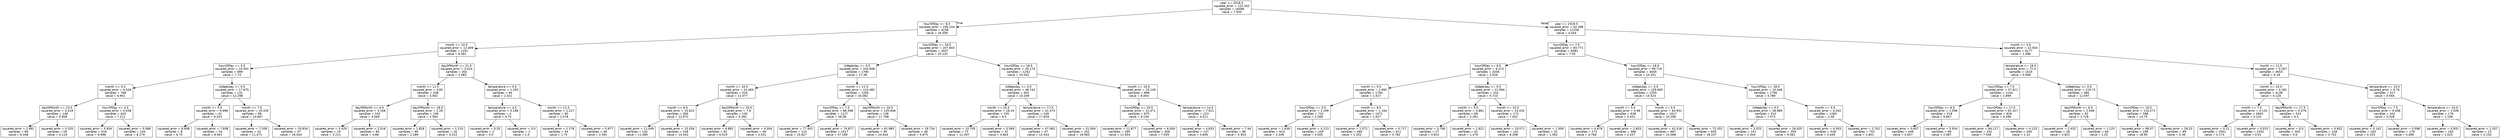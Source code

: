 digraph Tree {
node [shape=box, fontname="helvetica"] ;
edge [fontname="helvetica"] ;
0 [label="year <= 2018.5\nsquared_error = 122.342\nsamples = 16496\nvalue = 7.505"] ;
1 [label="hourOfDay <= 6.5\nsquared_error = 190.244\nsamples = 4238\nvalue = 16.358"] ;
0 -> 1 [labeldistance=2.5, labelangle=45, headlabel="True"] ;
2 [label="month <= 10.5\nsquared_error = 12.409\nsamples = 1201\nvalue = 6.561"] ;
1 -> 2 ;
3 [label="hourOfDay <= 5.5\nsquared_error = 10.001\nsamples = 899\nvalue = 7.73"] ;
2 -> 3 ;
4 [label="month <= 5.5\nsquared_error = 4.526\nsamples = 768\nvalue = 6.951"] ;
3 -> 4 ;
5 [label="dayOfMonth <= 23.5\nsquared_error = 3.419\nsamples = 148\nvalue = 5.858"] ;
4 -> 5 ;
6 [label="squared_error = 2.991\nsamples = 89\nvalue = 6.348"] ;
5 -> 6 ;
7 [label="squared_error = 3.155\nsamples = 59\nvalue = 5.119"] ;
5 -> 7 ;
8 [label="hourOfDay <= 4.5\nsquared_error = 4.438\nsamples = 620\nvalue = 7.211"] ;
4 -> 8 ;
9 [label="squared_error = 3.934\nsamples = 516\nvalue = 6.996"] ;
8 -> 9 ;
10 [label="squared_error = 5.566\nsamples = 104\nvalue = 8.279"] ;
8 -> 10 ;
11 [label="isWeekday <= 0.5\nsquared_error = 17.675\nsamples = 131\nvalue = 12.298"] ;
3 -> 11 ;
12 [label="month <= 5.5\nsquared_error = 9.698\nsamples = 42\nvalue = 9.333"] ;
11 -> 12 ;
13 [label="squared_error = 8.938\nsamples = 8\nvalue = 6.75"] ;
12 -> 13 ;
14 [label="squared_error = 7.938\nsamples = 34\nvalue = 9.941"] ;
12 -> 14 ;
15 [label="month <= 7.5\nsquared_error = 15.335\nsamples = 89\nvalue = 13.697"] ;
11 -> 15 ;
16 [label="squared_error = 7.209\nsamples = 42\nvalue = 11.071"] ;
15 -> 16 ;
17 [label="squared_error = 10.934\nsamples = 47\nvalue = 16.043"] ;
15 -> 17 ;
18 [label="dayOfMonth <= 21.5\nsquared_error = 3.414\nsamples = 302\nvalue = 3.083"] ;
2 -> 18 ;
19 [label="month <= 11.5\nsquared_error = 3.65\nsamples = 208\nvalue = 3.562"] ;
18 -> 19 ;
20 [label="dayOfMonth <= 4.5\nsquared_error = 3.108\nsamples = 102\nvalue = 4.569"] ;
19 -> 20 ;
21 [label="squared_error = 3.429\nsamples = 19\nvalue = 3.211"] ;
20 -> 21 ;
22 [label="squared_error = 2.516\nsamples = 83\nvalue = 4.88"] ;
20 -> 22 ;
23 [label="dayOfMonth <= 18.5\nsquared_error = 2.26\nsamples = 106\nvalue = 2.594"] ;
19 -> 23 ;
24 [label="squared_error = 1.828\nsamples = 90\nvalue = 2.289"] ;
23 -> 24 ;
25 [label="squared_error = 1.215\nsamples = 16\nvalue = 4.312"] ;
23 -> 25 ;
26 [label="temperature <= 5.5\nsquared_error = 1.255\nsamples = 94\nvalue = 2.021"] ;
18 -> 26 ;
27 [label="temperature <= 4.5\nsquared_error = 0.188\nsamples = 4\nvalue = 0.75"] ;
26 -> 27 ;
28 [label="squared_error = 0.25\nsamples = 2\nvalue = 0.5"] ;
27 -> 28 ;
29 [label="squared_error = 0.0\nsamples = 2\nvalue = 1.0"] ;
27 -> 29 ;
30 [label="month <= 11.5\nsquared_error = 1.227\nsamples = 90\nvalue = 2.078"] ;
26 -> 30 ;
31 [label="squared_error = 1.278\nsamples = 44\nvalue = 1.75"] ;
30 -> 31 ;
32 [label="squared_error = 0.977\nsamples = 46\nvalue = 2.391"] ;
30 -> 32 ;
33 [label="hourOfDay <= 16.5\nsquared_error = 207.603\nsamples = 3037\nvalue = 20.232"] ;
1 -> 33 ;
34 [label="isWeekday <= 0.5\nsquared_error = 204.608\nsamples = 1785\nvalue = 27.38"] ;
33 -> 34 ;
35 [label="month <= 10.5\nsquared_error = 24.463\nsamples = 520\nvalue = 11.077"] ;
34 -> 35 ;
36 [label="month <= 6.5\nsquared_error = 15.622\nsamples = 390\nvalue = 12.972"] ;
35 -> 36 ;
37 [label="squared_error = 11.049\nsamples = 142\nvalue = 11.085"] ;
36 -> 37 ;
38 [label="squared_error = 15.034\nsamples = 248\nvalue = 14.052"] ;
36 -> 38 ;
39 [label="dayOfMonth <= 20.0\nsquared_error = 7.9\nsamples = 130\nvalue = 5.392"] ;
35 -> 39 ;
40 [label="squared_error = 6.892\nsamples = 81\nvalue = 6.519"] ;
39 -> 40 ;
41 [label="squared_error = 4.004\nsamples = 49\nvalue = 3.531"] ;
39 -> 41 ;
42 [label="month <= 11.5\nsquared_error = 124.482\nsamples = 1265\nvalue = 34.082"] ;
34 -> 42 ;
43 [label="hourOfDay <= 7.5\nsquared_error = 86.498\nsamples = 1127\nvalue = 36.08"] ;
42 -> 43 ;
44 [label="squared_error = 77.452\nsamples = 110\nvalue = 25.827"] ;
43 -> 44 ;
45 [label="squared_error = 74.877\nsamples = 1017\nvalue = 37.189"] ;
43 -> 45 ;
46 [label="dayOfMonth <= 20.5\nsquared_error = 135.946\nsamples = 138\nvalue = 17.768"] ;
42 -> 46 ;
47 [label="squared_error = 61.985\nsamples = 90\nvalue = 24.644"] ;
46 -> 47 ;
48 [label="squared_error = 19.734\nsamples = 48\nvalue = 4.875"] ;
46 -> 48 ;
49 [label="hourOfDay <= 18.5\nsquared_error = 35.174\nsamples = 1252\nvalue = 10.042"] ;
33 -> 49 ;
50 [label="isWeekday <= 0.5\nsquared_error = 48.742\nsamples = 354\nvalue = 15.209"] ;
49 -> 50 ;
51 [label="month <= 10.5\nsquared_error = 18.24\nsamples = 105\nvalue = 9.4"] ;
50 -> 51 ;
52 [label="squared_error = 10.705\nsamples = 73\nvalue = 11.397"] ;
51 -> 52 ;
53 [label="squared_error = 5.569\nsamples = 32\nvalue = 4.844"] ;
51 -> 53 ;
54 [label="temperature <= 17.5\nsquared_error = 41.373\nsamples = 249\nvalue = 17.659"] ;
50 -> 54 ;
55 [label="squared_error = 47.062\nsamples = 47\nvalue = 12.043"] ;
54 -> 55 ;
56 [label="squared_error = 31.004\nsamples = 202\nvalue = 18.965"] ;
54 -> 56 ;
57 [label="month <= 10.5\nsquared_error = 15.149\nsamples = 898\nvalue = 8.004"] ;
49 -> 57 ;
58 [label="hourOfDay <= 20.5\nsquared_error = 12.471\nsamples = 675\nvalue = 9.159"] ;
57 -> 58 ;
59 [label="squared_error = 11.877\nsamples = 269\nvalue = 11.654"] ;
58 -> 59 ;
60 [label="squared_error = 6.004\nsamples = 406\nvalue = 7.505"] ;
58 -> 60 ;
61 [label="temperature <= 14.5\nsquared_error = 7.021\nsamples = 223\nvalue = 4.511"] ;
57 -> 61 ;
62 [label="squared_error = 4.633\nsamples = 137\nvalue = 3.606"] ;
61 -> 62 ;
63 [label="squared_error = 7.44\nsamples = 86\nvalue = 5.953"] ;
61 -> 63 ;
64 [label="year <= 2019.5\nsquared_error = 62.398\nsamples = 12258\nvalue = 4.444"] ;
0 -> 64 [labeldistance=2.5, labelangle=-45, headlabel="False"] ;
65 [label="hourOfDay <= 7.5\nsquared_error = 83.771\nsamples = 6081\nvalue = 7.55"] ;
64 -> 65 ;
66 [label="hourOfDay <= 6.5\nsquared_error = 6.213\nsamples = 2036\nvalue = 2.026"] ;
65 -> 66 ;
67 [label="month <= 5.5\nsquared_error = 1.992\nsamples = 1794\nvalue = 1.527"] ;
66 -> 67 ;
68 [label="hourOfDay <= 5.5\nsquared_error = 2.299\nsamples = 723\nvalue = 2.268"] ;
67 -> 68 ;
69 [label="squared_error = 1.639\nsamples = 614\nvalue = 2.049"] ;
68 -> 69 ;
70 [label="squared_error = 4.213\nsamples = 109\nvalue = 3.505"] ;
68 -> 70 ;
71 [label="month <= 8.5\nsquared_error = 1.164\nsamples = 1071\nvalue = 1.027"] ;
67 -> 71 ;
72 [label="squared_error = 1.572\nsamples = 460\nvalue = 1.352"] ;
71 -> 72 ;
73 [label="squared_error = 0.717\nsamples = 611\nvalue = 0.782"] ;
71 -> 73 ;
74 [label="isWeekday <= 0.5\nsquared_error = 21.994\nsamples = 242\nvalue = 5.723"] ;
66 -> 74 ;
75 [label="month <= 5.5\nsquared_error = 3.861\nsamples = 69\nvalue = 2.391"] ;
74 -> 75 ;
76 [label="squared_error = 3.706\nsamples = 27\nvalue = 3.815"] ;
75 -> 76 ;
77 [label="squared_error = 1.821\nsamples = 42\nvalue = 1.476"] ;
75 -> 77 ;
78 [label="month <= 10.5\nsquared_error = 23.032\nsamples = 173\nvalue = 7.052"] ;
74 -> 78 ;
79 [label="squared_error = 19.571\nsamples = 141\nvalue = 8.298"] ;
78 -> 79 ;
80 [label="squared_error = 1.309\nsamples = 32\nvalue = 1.562"] ;
78 -> 80 ;
81 [label="hourOfDay <= 16.5\nsquared_error = 99.716\nsamples = 4045\nvalue = 10.331"] ;
65 -> 81 ;
82 [label="isWeekday <= 0.5\nsquared_error = 105.665\nsamples = 2255\nvalue = 15.524"] ;
81 -> 82 ;
83 [label="month <= 5.5\nsquared_error = 4.96\nsamples = 638\nvalue = 3.431"] ;
82 -> 83 ;
84 [label="squared_error = 4.678\nsamples = 272\nvalue = 4.768"] ;
83 -> 84 ;
85 [label="squared_error = 2.853\nsamples = 366\nvalue = 2.437"] ;
83 -> 85 ;
86 [label="month <= 5.5\nsquared_error = 64.931\nsamples = 1617\nvalue = 20.296"] ;
82 -> 86 ;
87 [label="squared_error = 41.516\nsamples = 687\nvalue = 23.068"] ;
86 -> 87 ;
88 [label="squared_error = 72.352\nsamples = 930\nvalue = 18.247"] ;
86 -> 88 ;
89 [label="hourOfDay <= 18.5\nsquared_error = 15.446\nsamples = 1790\nvalue = 3.789"] ;
81 -> 89 ;
90 [label="isWeekday <= 0.5\nsquared_error = 28.989\nsamples = 510\nvalue = 7.073"] ;
89 -> 90 ;
91 [label="squared_error = 3.325\nsamples = 151\nvalue = 2.344"] ;
90 -> 91 ;
92 [label="squared_error = 26.425\nsamples = 359\nvalue = 9.061"] ;
90 -> 92 ;
93 [label="month <= 5.5\nsquared_error = 4.042\nsamples = 1280\nvalue = 2.48"] ;
89 -> 93 ;
94 [label="squared_error = 4.353\nsamples = 528\nvalue = 3.449"] ;
93 -> 94 ;
95 [label="squared_error = 2.702\nsamples = 752\nvalue = 1.801"] ;
93 -> 95 ;
96 [label="month <= 3.5\nsquared_error = 22.504\nsamples = 6177\nvalue = 1.386"] ;
64 -> 96 ;
97 [label="temperature <= 16.5\nsquared_error = 72.4\nsamples = 1524\nvalue = 5.068"] ;
96 -> 97 ;
98 [label="hourOfDay <= 7.5\nsquared_error = 37.811\nsamples = 1144\nvalue = 2.899"] ;
97 -> 98 ;
99 [label="hourOfDay <= 6.5\nsquared_error = 1.596\nsamples = 518\nvalue = 0.847"] ;
98 -> 99 ;
100 [label="squared_error = 0.657\nsamples = 449\nvalue = 0.657"] ;
99 -> 100 ;
101 [label="squared_error = 5.934\nsamples = 69\nvalue = 2.087"] ;
99 -> 101 ;
102 [label="hourOfDay <= 17.5\nsquared_error = 61.417\nsamples = 626\nvalue = 4.596"] ;
98 -> 102 ;
103 [label="squared_error = 94.117\nsamples = 332\nvalue = 7.506"] ;
102 -> 103 ;
104 [label="squared_error = 4.125\nsamples = 294\nvalue = 1.31"] ;
102 -> 104 ;
105 [label="isWeekday <= 0.5\nsquared_error = 119.73\nsamples = 380\nvalue = 11.597"] ;
97 -> 105 ;
106 [label="dayOfMonth <= 6.5\nsquared_error = 2.046\nsamples = 92\nvalue = 1.728"] ;
105 -> 106 ;
107 [label="squared_error = 2.432\nsamples = 28\nvalue = 2.821"] ;
106 -> 107 ;
108 [label="squared_error = 1.125\nsamples = 64\nvalue = 1.25"] ;
106 -> 108 ;
109 [label="hourOfDay <= 16.5\nsquared_error = 116.271\nsamples = 288\nvalue = 14.75"] ;
105 -> 109 ;
110 [label="squared_error = 98.57\nsamples = 199\nvalue = 18.95"] ;
109 -> 110 ;
111 [label="squared_error = 28.23\nsamples = 89\nvalue = 5.36"] ;
109 -> 111 ;
112 [label="month <= 11.5\nsquared_error = 0.267\nsamples = 4653\nvalue = 0.18"] ;
96 -> 112 ;
113 [label="month <= 10.5\nsquared_error = 0.181\nsamples = 4136\nvalue = 0.128"] ;
112 -> 113 ;
114 [label="month <= 7.5\nsquared_error = 0.132\nsamples = 3603\nvalue = 0.102"] ;
113 -> 114 ;
115 [label="squared_error = 0.21\nsamples = 2051\nvalue = 0.173"] ;
114 -> 115 ;
116 [label="squared_error = 0.015\nsamples = 1552\nvalue = 0.01"] ;
114 -> 116 ;
117 [label="dayOfMonth <= 17.5\nsquared_error = 0.476\nsamples = 533\nvalue = 0.3"] ;
113 -> 117 ;
118 [label="squared_error = 0.0\nsamples = 305\nvalue = 0.0"] ;
117 -> 118 ;
119 [label="squared_error = 0.832\nsamples = 228\nvalue = 0.702"] ;
117 -> 119 ;
120 [label="temperature <= 15.5\nsquared_error = 0.76\nsamples = 517\nvalue = 0.594"] ;
112 -> 120 ;
121 [label="hourOfDay <= 7.5\nsquared_error = 0.408\nsamples = 341\nvalue = 0.328"] ;
120 -> 121 ;
122 [label="squared_error = 0.142\nsamples = 163\nvalue = 0.153"] ;
121 -> 122 ;
123 [label="squared_error = 0.598\nsamples = 178\nvalue = 0.489"] ;
121 -> 123 ;
124 [label="temperature <= 24.5\nsquared_error = 1.039\nsamples = 176\nvalue = 1.108"] ;
120 -> 124 ;
125 [label="squared_error = 0.932\nsamples = 163\nvalue = 1.025"] ;
124 -> 125 ;
126 [label="squared_error = 1.207\nsamples = 13\nvalue = 2.154"] ;
124 -> 126 ;
}